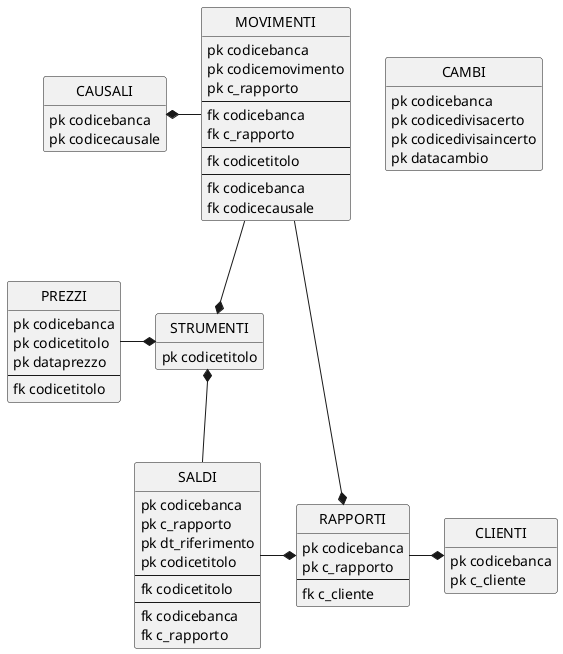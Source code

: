 @startuml
'https://plantuml.com/class-diagram

hide circle
hide methods

class CAMBI {
pk codicebanca
pk codicedivisacerto
pk codicedivisaincerto
pk datacambio
}

class STRUMENTI {
pk codicetitolo
}

class PREZZI {
pk codicebanca
pk codicetitolo
pk dataprezzo
--
fk codicetitolo
}

class CAUSALI {
pk codicebanca
pk codicecausale
}

class MOVIMENTI {
pk codicebanca
pk codicemovimento
pk c_rapporto
--
fk codicebanca
fk c_rapporto
--
fk codicetitolo
--
fk codicebanca
fk codicecausale
}

class CLIENTI {
pk codicebanca
pk c_cliente
}

class RAPPORTI {
pk codicebanca
pk c_rapporto
--
fk c_cliente
}

class SALDI {
pk codicebanca
pk c_rapporto
pk dt_riferimento
pk codicetitolo
--
fk codicetitolo
--
fk codicebanca
fk c_rapporto
}

PREZZI -right-* STRUMENTI

RAPPORTI -right-* CLIENTI

SALDI -up-* STRUMENTI
SALDI -right-* RAPPORTI

MOVIMENTI --* RAPPORTI
MOVIMENTI --* STRUMENTI
MOVIMENTI -left-* CAUSALI

@enduml